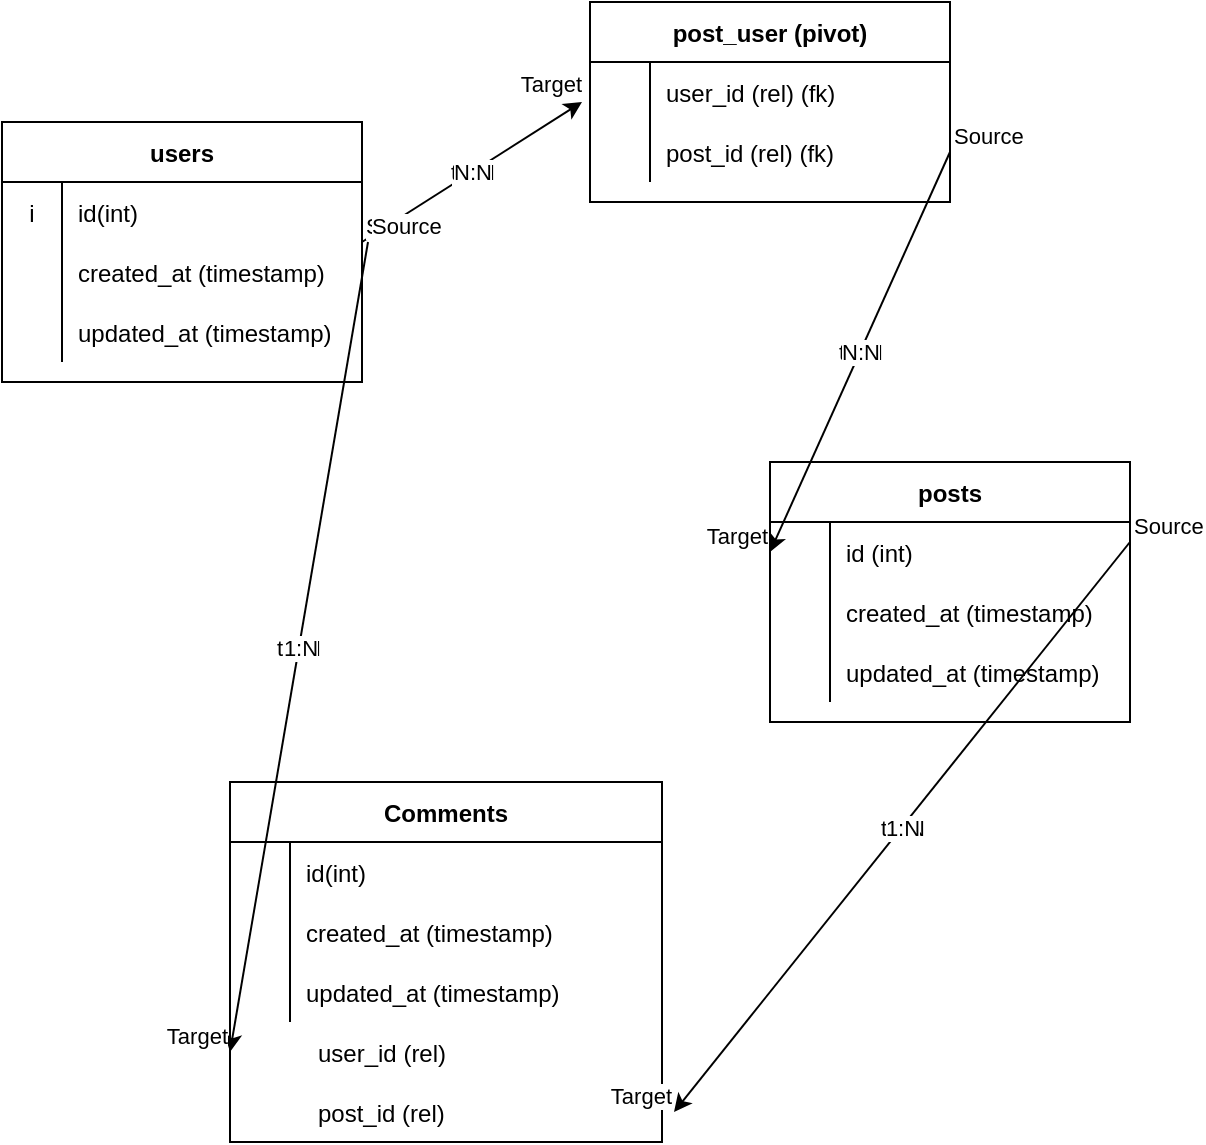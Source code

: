 <mxfile version="20.2.8" type="github">
  <diagram id="8dreg-q9kGqba0H9kzo7" name="Page-1">
    <mxGraphModel dx="672" dy="872" grid="1" gridSize="10" guides="1" tooltips="1" connect="1" arrows="1" fold="1" page="1" pageScale="1" pageWidth="827" pageHeight="1169" math="0" shadow="0">
      <root>
        <mxCell id="0" />
        <mxCell id="1" parent="0" />
        <mxCell id="YiDzQwT6IjPgcqFOA3XR-5" value="users" style="shape=table;startSize=30;container=1;collapsible=1;childLayout=tableLayout;fixedRows=1;rowLines=0;fontStyle=1;align=center;resizeLast=1;" vertex="1" parent="1">
          <mxGeometry x="30" y="160" width="180" height="130" as="geometry" />
        </mxCell>
        <mxCell id="YiDzQwT6IjPgcqFOA3XR-15" value="" style="shape=tableRow;horizontal=0;startSize=0;swimlaneHead=0;swimlaneBody=0;fillColor=none;collapsible=0;dropTarget=0;points=[[0,0.5],[1,0.5]];portConstraint=eastwest;top=0;left=0;right=0;bottom=0;" vertex="1" parent="YiDzQwT6IjPgcqFOA3XR-5">
          <mxGeometry y="30" width="180" height="30" as="geometry" />
        </mxCell>
        <mxCell id="YiDzQwT6IjPgcqFOA3XR-16" value="i" style="shape=partialRectangle;connectable=0;fillColor=none;top=0;left=0;bottom=0;right=0;editable=1;overflow=hidden;" vertex="1" parent="YiDzQwT6IjPgcqFOA3XR-15">
          <mxGeometry width="30" height="30" as="geometry">
            <mxRectangle width="30" height="30" as="alternateBounds" />
          </mxGeometry>
        </mxCell>
        <mxCell id="YiDzQwT6IjPgcqFOA3XR-17" value="id(int)" style="shape=partialRectangle;connectable=0;fillColor=none;top=0;left=0;bottom=0;right=0;align=left;spacingLeft=6;overflow=hidden;" vertex="1" parent="YiDzQwT6IjPgcqFOA3XR-15">
          <mxGeometry x="30" width="150" height="30" as="geometry">
            <mxRectangle width="150" height="30" as="alternateBounds" />
          </mxGeometry>
        </mxCell>
        <mxCell id="YiDzQwT6IjPgcqFOA3XR-9" value="" style="shape=tableRow;horizontal=0;startSize=0;swimlaneHead=0;swimlaneBody=0;fillColor=none;collapsible=0;dropTarget=0;points=[[0,0.5],[1,0.5]];portConstraint=eastwest;top=0;left=0;right=0;bottom=0;" vertex="1" parent="YiDzQwT6IjPgcqFOA3XR-5">
          <mxGeometry y="60" width="180" height="30" as="geometry" />
        </mxCell>
        <mxCell id="YiDzQwT6IjPgcqFOA3XR-10" value="" style="shape=partialRectangle;connectable=0;fillColor=none;top=0;left=0;bottom=0;right=0;editable=1;overflow=hidden;" vertex="1" parent="YiDzQwT6IjPgcqFOA3XR-9">
          <mxGeometry width="30" height="30" as="geometry">
            <mxRectangle width="30" height="30" as="alternateBounds" />
          </mxGeometry>
        </mxCell>
        <mxCell id="YiDzQwT6IjPgcqFOA3XR-11" value="created_at (timestamp)" style="shape=partialRectangle;connectable=0;fillColor=none;top=0;left=0;bottom=0;right=0;align=left;spacingLeft=6;overflow=hidden;" vertex="1" parent="YiDzQwT6IjPgcqFOA3XR-9">
          <mxGeometry x="30" width="150" height="30" as="geometry">
            <mxRectangle width="150" height="30" as="alternateBounds" />
          </mxGeometry>
        </mxCell>
        <mxCell id="YiDzQwT6IjPgcqFOA3XR-12" value="" style="shape=tableRow;horizontal=0;startSize=0;swimlaneHead=0;swimlaneBody=0;fillColor=none;collapsible=0;dropTarget=0;points=[[0,0.5],[1,0.5]];portConstraint=eastwest;top=0;left=0;right=0;bottom=0;" vertex="1" parent="YiDzQwT6IjPgcqFOA3XR-5">
          <mxGeometry y="90" width="180" height="30" as="geometry" />
        </mxCell>
        <mxCell id="YiDzQwT6IjPgcqFOA3XR-13" value="" style="shape=partialRectangle;connectable=0;fillColor=none;top=0;left=0;bottom=0;right=0;editable=1;overflow=hidden;" vertex="1" parent="YiDzQwT6IjPgcqFOA3XR-12">
          <mxGeometry width="30" height="30" as="geometry">
            <mxRectangle width="30" height="30" as="alternateBounds" />
          </mxGeometry>
        </mxCell>
        <mxCell id="YiDzQwT6IjPgcqFOA3XR-14" value="updated_at (timestamp)" style="shape=partialRectangle;connectable=0;fillColor=none;top=0;left=0;bottom=0;right=0;align=left;spacingLeft=6;overflow=hidden;" vertex="1" parent="YiDzQwT6IjPgcqFOA3XR-12">
          <mxGeometry x="30" width="150" height="30" as="geometry">
            <mxRectangle width="150" height="30" as="alternateBounds" />
          </mxGeometry>
        </mxCell>
        <mxCell id="YiDzQwT6IjPgcqFOA3XR-18" value="posts" style="shape=table;startSize=30;container=1;collapsible=1;childLayout=tableLayout;fixedRows=1;rowLines=0;fontStyle=1;align=center;resizeLast=1;" vertex="1" parent="1">
          <mxGeometry x="414" y="330" width="180" height="130" as="geometry" />
        </mxCell>
        <mxCell id="YiDzQwT6IjPgcqFOA3XR-28" value="" style="shape=tableRow;horizontal=0;startSize=0;swimlaneHead=0;swimlaneBody=0;fillColor=none;collapsible=0;dropTarget=0;points=[[0,0.5],[1,0.5]];portConstraint=eastwest;top=0;left=0;right=0;bottom=0;" vertex="1" parent="YiDzQwT6IjPgcqFOA3XR-18">
          <mxGeometry y="30" width="180" height="30" as="geometry" />
        </mxCell>
        <mxCell id="YiDzQwT6IjPgcqFOA3XR-29" value="" style="shape=partialRectangle;connectable=0;fillColor=none;top=0;left=0;bottom=0;right=0;editable=1;overflow=hidden;" vertex="1" parent="YiDzQwT6IjPgcqFOA3XR-28">
          <mxGeometry width="30" height="30" as="geometry">
            <mxRectangle width="30" height="30" as="alternateBounds" />
          </mxGeometry>
        </mxCell>
        <mxCell id="YiDzQwT6IjPgcqFOA3XR-30" value="id (int)" style="shape=partialRectangle;connectable=0;fillColor=none;top=0;left=0;bottom=0;right=0;align=left;spacingLeft=6;overflow=hidden;" vertex="1" parent="YiDzQwT6IjPgcqFOA3XR-28">
          <mxGeometry x="30" width="150" height="30" as="geometry">
            <mxRectangle width="150" height="30" as="alternateBounds" />
          </mxGeometry>
        </mxCell>
        <mxCell id="YiDzQwT6IjPgcqFOA3XR-22" value="" style="shape=tableRow;horizontal=0;startSize=0;swimlaneHead=0;swimlaneBody=0;fillColor=none;collapsible=0;dropTarget=0;points=[[0,0.5],[1,0.5]];portConstraint=eastwest;top=0;left=0;right=0;bottom=0;" vertex="1" parent="YiDzQwT6IjPgcqFOA3XR-18">
          <mxGeometry y="60" width="180" height="30" as="geometry" />
        </mxCell>
        <mxCell id="YiDzQwT6IjPgcqFOA3XR-23" value="" style="shape=partialRectangle;connectable=0;fillColor=none;top=0;left=0;bottom=0;right=0;editable=1;overflow=hidden;" vertex="1" parent="YiDzQwT6IjPgcqFOA3XR-22">
          <mxGeometry width="30" height="30" as="geometry">
            <mxRectangle width="30" height="30" as="alternateBounds" />
          </mxGeometry>
        </mxCell>
        <mxCell id="YiDzQwT6IjPgcqFOA3XR-24" value="created_at (timestamp)" style="shape=partialRectangle;connectable=0;fillColor=none;top=0;left=0;bottom=0;right=0;align=left;spacingLeft=6;overflow=hidden;" vertex="1" parent="YiDzQwT6IjPgcqFOA3XR-22">
          <mxGeometry x="30" width="150" height="30" as="geometry">
            <mxRectangle width="150" height="30" as="alternateBounds" />
          </mxGeometry>
        </mxCell>
        <mxCell id="YiDzQwT6IjPgcqFOA3XR-25" value="" style="shape=tableRow;horizontal=0;startSize=0;swimlaneHead=0;swimlaneBody=0;fillColor=none;collapsible=0;dropTarget=0;points=[[0,0.5],[1,0.5]];portConstraint=eastwest;top=0;left=0;right=0;bottom=0;" vertex="1" parent="YiDzQwT6IjPgcqFOA3XR-18">
          <mxGeometry y="90" width="180" height="30" as="geometry" />
        </mxCell>
        <mxCell id="YiDzQwT6IjPgcqFOA3XR-26" value="" style="shape=partialRectangle;connectable=0;fillColor=none;top=0;left=0;bottom=0;right=0;editable=1;overflow=hidden;" vertex="1" parent="YiDzQwT6IjPgcqFOA3XR-25">
          <mxGeometry width="30" height="30" as="geometry">
            <mxRectangle width="30" height="30" as="alternateBounds" />
          </mxGeometry>
        </mxCell>
        <mxCell id="YiDzQwT6IjPgcqFOA3XR-27" value="updated_at (timestamp)" style="shape=partialRectangle;connectable=0;fillColor=none;top=0;left=0;bottom=0;right=0;align=left;spacingLeft=6;overflow=hidden;" vertex="1" parent="YiDzQwT6IjPgcqFOA3XR-25">
          <mxGeometry x="30" width="150" height="30" as="geometry">
            <mxRectangle width="150" height="30" as="alternateBounds" />
          </mxGeometry>
        </mxCell>
        <mxCell id="YiDzQwT6IjPgcqFOA3XR-31" value="post_user (pivot)" style="shape=table;startSize=30;container=1;collapsible=1;childLayout=tableLayout;fixedRows=1;rowLines=0;fontStyle=1;align=center;resizeLast=1;" vertex="1" parent="1">
          <mxGeometry x="324" y="100" width="180" height="100" as="geometry" />
        </mxCell>
        <mxCell id="YiDzQwT6IjPgcqFOA3XR-35" value="" style="shape=tableRow;horizontal=0;startSize=0;swimlaneHead=0;swimlaneBody=0;fillColor=none;collapsible=0;dropTarget=0;points=[[0,0.5],[1,0.5]];portConstraint=eastwest;top=0;left=0;right=0;bottom=0;" vertex="1" parent="YiDzQwT6IjPgcqFOA3XR-31">
          <mxGeometry y="30" width="180" height="30" as="geometry" />
        </mxCell>
        <mxCell id="YiDzQwT6IjPgcqFOA3XR-36" value="" style="shape=partialRectangle;connectable=0;fillColor=none;top=0;left=0;bottom=0;right=0;editable=1;overflow=hidden;" vertex="1" parent="YiDzQwT6IjPgcqFOA3XR-35">
          <mxGeometry width="30" height="30" as="geometry">
            <mxRectangle width="30" height="30" as="alternateBounds" />
          </mxGeometry>
        </mxCell>
        <mxCell id="YiDzQwT6IjPgcqFOA3XR-37" value="user_id (rel) (fk)" style="shape=partialRectangle;connectable=0;fillColor=none;top=0;left=0;bottom=0;right=0;align=left;spacingLeft=6;overflow=hidden;" vertex="1" parent="YiDzQwT6IjPgcqFOA3XR-35">
          <mxGeometry x="30" width="150" height="30" as="geometry">
            <mxRectangle width="150" height="30" as="alternateBounds" />
          </mxGeometry>
        </mxCell>
        <mxCell id="YiDzQwT6IjPgcqFOA3XR-38" value="" style="shape=tableRow;horizontal=0;startSize=0;swimlaneHead=0;swimlaneBody=0;fillColor=none;collapsible=0;dropTarget=0;points=[[0,0.5],[1,0.5]];portConstraint=eastwest;top=0;left=0;right=0;bottom=0;" vertex="1" parent="YiDzQwT6IjPgcqFOA3XR-31">
          <mxGeometry y="60" width="180" height="30" as="geometry" />
        </mxCell>
        <mxCell id="YiDzQwT6IjPgcqFOA3XR-39" value="" style="shape=partialRectangle;connectable=0;fillColor=none;top=0;left=0;bottom=0;right=0;editable=1;overflow=hidden;" vertex="1" parent="YiDzQwT6IjPgcqFOA3XR-38">
          <mxGeometry width="30" height="30" as="geometry">
            <mxRectangle width="30" height="30" as="alternateBounds" />
          </mxGeometry>
        </mxCell>
        <mxCell id="YiDzQwT6IjPgcqFOA3XR-40" value="post_id (rel) (fk)" style="shape=partialRectangle;connectable=0;fillColor=none;top=0;left=0;bottom=0;right=0;align=left;spacingLeft=6;overflow=hidden;" vertex="1" parent="YiDzQwT6IjPgcqFOA3XR-38">
          <mxGeometry x="30" width="150" height="30" as="geometry">
            <mxRectangle width="150" height="30" as="alternateBounds" />
          </mxGeometry>
        </mxCell>
        <mxCell id="YiDzQwT6IjPgcqFOA3XR-45" value="tN:N" style="endArrow=classic;html=1;rounded=0;" edge="1" parent="1">
          <mxGeometry relative="1" as="geometry">
            <mxPoint x="210" y="220" as="sourcePoint" />
            <mxPoint x="320" y="150" as="targetPoint" />
          </mxGeometry>
        </mxCell>
        <mxCell id="YiDzQwT6IjPgcqFOA3XR-46" value="N:N&lt;br&gt;" style="edgeLabel;resizable=0;html=1;align=center;verticalAlign=middle;" connectable="0" vertex="1" parent="YiDzQwT6IjPgcqFOA3XR-45">
          <mxGeometry relative="1" as="geometry" />
        </mxCell>
        <mxCell id="YiDzQwT6IjPgcqFOA3XR-47" value="Source" style="edgeLabel;resizable=0;html=1;align=left;verticalAlign=bottom;" connectable="0" vertex="1" parent="YiDzQwT6IjPgcqFOA3XR-45">
          <mxGeometry x="-1" relative="1" as="geometry" />
        </mxCell>
        <mxCell id="YiDzQwT6IjPgcqFOA3XR-48" value="Target" style="edgeLabel;resizable=0;html=1;align=right;verticalAlign=bottom;" connectable="0" vertex="1" parent="YiDzQwT6IjPgcqFOA3XR-45">
          <mxGeometry x="1" relative="1" as="geometry" />
        </mxCell>
        <mxCell id="YiDzQwT6IjPgcqFOA3XR-49" value="tN:N" style="endArrow=classic;html=1;rounded=0;entryX=0;entryY=0.5;entryDx=0;entryDy=0;exitX=1;exitY=0.5;exitDx=0;exitDy=0;" edge="1" parent="1" source="YiDzQwT6IjPgcqFOA3XR-38" target="YiDzQwT6IjPgcqFOA3XR-28">
          <mxGeometry relative="1" as="geometry">
            <mxPoint x="504" y="240" as="sourcePoint" />
            <mxPoint x="614" y="170" as="targetPoint" />
          </mxGeometry>
        </mxCell>
        <mxCell id="YiDzQwT6IjPgcqFOA3XR-50" value="N:N&lt;br&gt;" style="edgeLabel;resizable=0;html=1;align=center;verticalAlign=middle;" connectable="0" vertex="1" parent="YiDzQwT6IjPgcqFOA3XR-49">
          <mxGeometry relative="1" as="geometry" />
        </mxCell>
        <mxCell id="YiDzQwT6IjPgcqFOA3XR-51" value="Source" style="edgeLabel;resizable=0;html=1;align=left;verticalAlign=bottom;" connectable="0" vertex="1" parent="YiDzQwT6IjPgcqFOA3XR-49">
          <mxGeometry x="-1" relative="1" as="geometry" />
        </mxCell>
        <mxCell id="YiDzQwT6IjPgcqFOA3XR-52" value="Target" style="edgeLabel;resizable=0;html=1;align=right;verticalAlign=bottom;" connectable="0" vertex="1" parent="YiDzQwT6IjPgcqFOA3XR-49">
          <mxGeometry x="1" relative="1" as="geometry" />
        </mxCell>
        <mxCell id="YiDzQwT6IjPgcqFOA3XR-54" value="Comments" style="shape=table;startSize=30;container=1;collapsible=1;childLayout=tableLayout;fixedRows=1;rowLines=0;fontStyle=1;align=center;resizeLast=1;" vertex="1" parent="1">
          <mxGeometry x="144" y="490" width="216" height="180" as="geometry" />
        </mxCell>
        <mxCell id="YiDzQwT6IjPgcqFOA3XR-55" value="" style="shape=tableRow;horizontal=0;startSize=0;swimlaneHead=0;swimlaneBody=0;fillColor=none;collapsible=0;dropTarget=0;points=[[0,0.5],[1,0.5]];portConstraint=eastwest;top=0;left=0;right=0;bottom=0;" vertex="1" parent="YiDzQwT6IjPgcqFOA3XR-54">
          <mxGeometry y="30" width="216" height="30" as="geometry" />
        </mxCell>
        <mxCell id="YiDzQwT6IjPgcqFOA3XR-56" value="" style="shape=partialRectangle;connectable=0;fillColor=none;top=0;left=0;bottom=0;right=0;editable=1;overflow=hidden;" vertex="1" parent="YiDzQwT6IjPgcqFOA3XR-55">
          <mxGeometry width="30" height="30" as="geometry">
            <mxRectangle width="30" height="30" as="alternateBounds" />
          </mxGeometry>
        </mxCell>
        <mxCell id="YiDzQwT6IjPgcqFOA3XR-57" value="id(int)" style="shape=partialRectangle;connectable=0;fillColor=none;top=0;left=0;bottom=0;right=0;align=left;spacingLeft=6;overflow=hidden;" vertex="1" parent="YiDzQwT6IjPgcqFOA3XR-55">
          <mxGeometry x="30" width="186" height="30" as="geometry">
            <mxRectangle width="186" height="30" as="alternateBounds" />
          </mxGeometry>
        </mxCell>
        <mxCell id="YiDzQwT6IjPgcqFOA3XR-58" value="" style="shape=tableRow;horizontal=0;startSize=0;swimlaneHead=0;swimlaneBody=0;fillColor=none;collapsible=0;dropTarget=0;points=[[0,0.5],[1,0.5]];portConstraint=eastwest;top=0;left=0;right=0;bottom=0;" vertex="1" parent="YiDzQwT6IjPgcqFOA3XR-54">
          <mxGeometry y="60" width="216" height="30" as="geometry" />
        </mxCell>
        <mxCell id="YiDzQwT6IjPgcqFOA3XR-59" value="" style="shape=partialRectangle;connectable=0;fillColor=none;top=0;left=0;bottom=0;right=0;editable=1;overflow=hidden;" vertex="1" parent="YiDzQwT6IjPgcqFOA3XR-58">
          <mxGeometry width="30" height="30" as="geometry">
            <mxRectangle width="30" height="30" as="alternateBounds" />
          </mxGeometry>
        </mxCell>
        <mxCell id="YiDzQwT6IjPgcqFOA3XR-60" value="created_at (timestamp)" style="shape=partialRectangle;connectable=0;fillColor=none;top=0;left=0;bottom=0;right=0;align=left;spacingLeft=6;overflow=hidden;" vertex="1" parent="YiDzQwT6IjPgcqFOA3XR-58">
          <mxGeometry x="30" width="186" height="30" as="geometry">
            <mxRectangle width="186" height="30" as="alternateBounds" />
          </mxGeometry>
        </mxCell>
        <mxCell id="YiDzQwT6IjPgcqFOA3XR-61" value="" style="shape=tableRow;horizontal=0;startSize=0;swimlaneHead=0;swimlaneBody=0;fillColor=none;collapsible=0;dropTarget=0;points=[[0,0.5],[1,0.5]];portConstraint=eastwest;top=0;left=0;right=0;bottom=0;" vertex="1" parent="YiDzQwT6IjPgcqFOA3XR-54">
          <mxGeometry y="90" width="216" height="30" as="geometry" />
        </mxCell>
        <mxCell id="YiDzQwT6IjPgcqFOA3XR-62" value="" style="shape=partialRectangle;connectable=0;fillColor=none;top=0;left=0;bottom=0;right=0;editable=1;overflow=hidden;" vertex="1" parent="YiDzQwT6IjPgcqFOA3XR-61">
          <mxGeometry width="30" height="30" as="geometry">
            <mxRectangle width="30" height="30" as="alternateBounds" />
          </mxGeometry>
        </mxCell>
        <mxCell id="YiDzQwT6IjPgcqFOA3XR-63" value="updated_at (timestamp)" style="shape=partialRectangle;connectable=0;fillColor=none;top=0;left=0;bottom=0;right=0;align=left;spacingLeft=6;overflow=hidden;" vertex="1" parent="YiDzQwT6IjPgcqFOA3XR-61">
          <mxGeometry x="30" width="186" height="30" as="geometry">
            <mxRectangle width="186" height="30" as="alternateBounds" />
          </mxGeometry>
        </mxCell>
        <mxCell id="YiDzQwT6IjPgcqFOA3XR-64" value="" style="shape=tableRow;horizontal=0;startSize=0;swimlaneHead=0;swimlaneBody=0;fillColor=none;collapsible=0;dropTarget=0;points=[[0,0.5],[1,0.5]];portConstraint=eastwest;top=0;left=0;right=0;bottom=0;" vertex="1" parent="1">
          <mxGeometry x="150" y="610" width="216" height="30" as="geometry" />
        </mxCell>
        <mxCell id="YiDzQwT6IjPgcqFOA3XR-65" value="" style="shape=partialRectangle;connectable=0;fillColor=none;top=0;left=0;bottom=0;right=0;editable=1;overflow=hidden;" vertex="1" parent="YiDzQwT6IjPgcqFOA3XR-64">
          <mxGeometry width="30" height="30" as="geometry">
            <mxRectangle width="30" height="30" as="alternateBounds" />
          </mxGeometry>
        </mxCell>
        <mxCell id="YiDzQwT6IjPgcqFOA3XR-66" value="user_id (rel)" style="shape=partialRectangle;connectable=0;fillColor=none;top=0;left=0;bottom=0;right=0;align=left;spacingLeft=6;overflow=hidden;" vertex="1" parent="YiDzQwT6IjPgcqFOA3XR-64">
          <mxGeometry x="30" width="186" height="30" as="geometry">
            <mxRectangle width="186" height="30" as="alternateBounds" />
          </mxGeometry>
        </mxCell>
        <mxCell id="YiDzQwT6IjPgcqFOA3XR-67" value="" style="shape=tableRow;horizontal=0;startSize=0;swimlaneHead=0;swimlaneBody=0;fillColor=none;collapsible=0;dropTarget=0;points=[[0,0.5],[1,0.5]];portConstraint=eastwest;top=0;left=0;right=0;bottom=0;" vertex="1" parent="1">
          <mxGeometry x="150" y="640" width="216" height="30" as="geometry" />
        </mxCell>
        <mxCell id="YiDzQwT6IjPgcqFOA3XR-68" value="" style="shape=partialRectangle;connectable=0;fillColor=none;top=0;left=0;bottom=0;right=0;editable=1;overflow=hidden;" vertex="1" parent="YiDzQwT6IjPgcqFOA3XR-67">
          <mxGeometry width="30" height="30" as="geometry">
            <mxRectangle width="30" height="30" as="alternateBounds" />
          </mxGeometry>
        </mxCell>
        <mxCell id="YiDzQwT6IjPgcqFOA3XR-69" value="post_id (rel)" style="shape=partialRectangle;connectable=0;fillColor=none;top=0;left=0;bottom=0;right=0;align=left;spacingLeft=6;overflow=hidden;" vertex="1" parent="YiDzQwT6IjPgcqFOA3XR-67">
          <mxGeometry x="30" width="186" height="30" as="geometry">
            <mxRectangle width="186" height="30" as="alternateBounds" />
          </mxGeometry>
        </mxCell>
        <mxCell id="YiDzQwT6IjPgcqFOA3XR-70" value="tN:N" style="endArrow=classic;html=1;rounded=0;entryX=0;entryY=0.75;entryDx=0;entryDy=0;" edge="1" parent="1" target="YiDzQwT6IjPgcqFOA3XR-54">
          <mxGeometry relative="1" as="geometry">
            <mxPoint x="213" y="220" as="sourcePoint" />
            <mxPoint x="213" y="490" as="targetPoint" />
          </mxGeometry>
        </mxCell>
        <mxCell id="YiDzQwT6IjPgcqFOA3XR-71" value="1:N" style="edgeLabel;resizable=0;html=1;align=center;verticalAlign=middle;" connectable="0" vertex="1" parent="YiDzQwT6IjPgcqFOA3XR-70">
          <mxGeometry relative="1" as="geometry" />
        </mxCell>
        <mxCell id="YiDzQwT6IjPgcqFOA3XR-72" value="Source" style="edgeLabel;resizable=0;html=1;align=left;verticalAlign=bottom;" connectable="0" vertex="1" parent="YiDzQwT6IjPgcqFOA3XR-70">
          <mxGeometry x="-1" relative="1" as="geometry" />
        </mxCell>
        <mxCell id="YiDzQwT6IjPgcqFOA3XR-73" value="Target" style="edgeLabel;resizable=0;html=1;align=right;verticalAlign=bottom;" connectable="0" vertex="1" parent="YiDzQwT6IjPgcqFOA3XR-70">
          <mxGeometry x="1" relative="1" as="geometry" />
        </mxCell>
        <mxCell id="YiDzQwT6IjPgcqFOA3XR-74" value="tN:N" style="endArrow=classic;html=1;rounded=0;entryX=1;entryY=0.5;entryDx=0;entryDy=0;" edge="1" parent="1" target="YiDzQwT6IjPgcqFOA3XR-67">
          <mxGeometry relative="1" as="geometry">
            <mxPoint x="594" y="370" as="sourcePoint" />
            <mxPoint x="525" y="775" as="targetPoint" />
          </mxGeometry>
        </mxCell>
        <mxCell id="YiDzQwT6IjPgcqFOA3XR-75" value="1:N" style="edgeLabel;resizable=0;html=1;align=center;verticalAlign=middle;" connectable="0" vertex="1" parent="YiDzQwT6IjPgcqFOA3XR-74">
          <mxGeometry relative="1" as="geometry" />
        </mxCell>
        <mxCell id="YiDzQwT6IjPgcqFOA3XR-76" value="Source" style="edgeLabel;resizable=0;html=1;align=left;verticalAlign=bottom;" connectable="0" vertex="1" parent="YiDzQwT6IjPgcqFOA3XR-74">
          <mxGeometry x="-1" relative="1" as="geometry" />
        </mxCell>
        <mxCell id="YiDzQwT6IjPgcqFOA3XR-77" value="Target" style="edgeLabel;resizable=0;html=1;align=right;verticalAlign=bottom;" connectable="0" vertex="1" parent="YiDzQwT6IjPgcqFOA3XR-74">
          <mxGeometry x="1" relative="1" as="geometry" />
        </mxCell>
      </root>
    </mxGraphModel>
  </diagram>
</mxfile>
